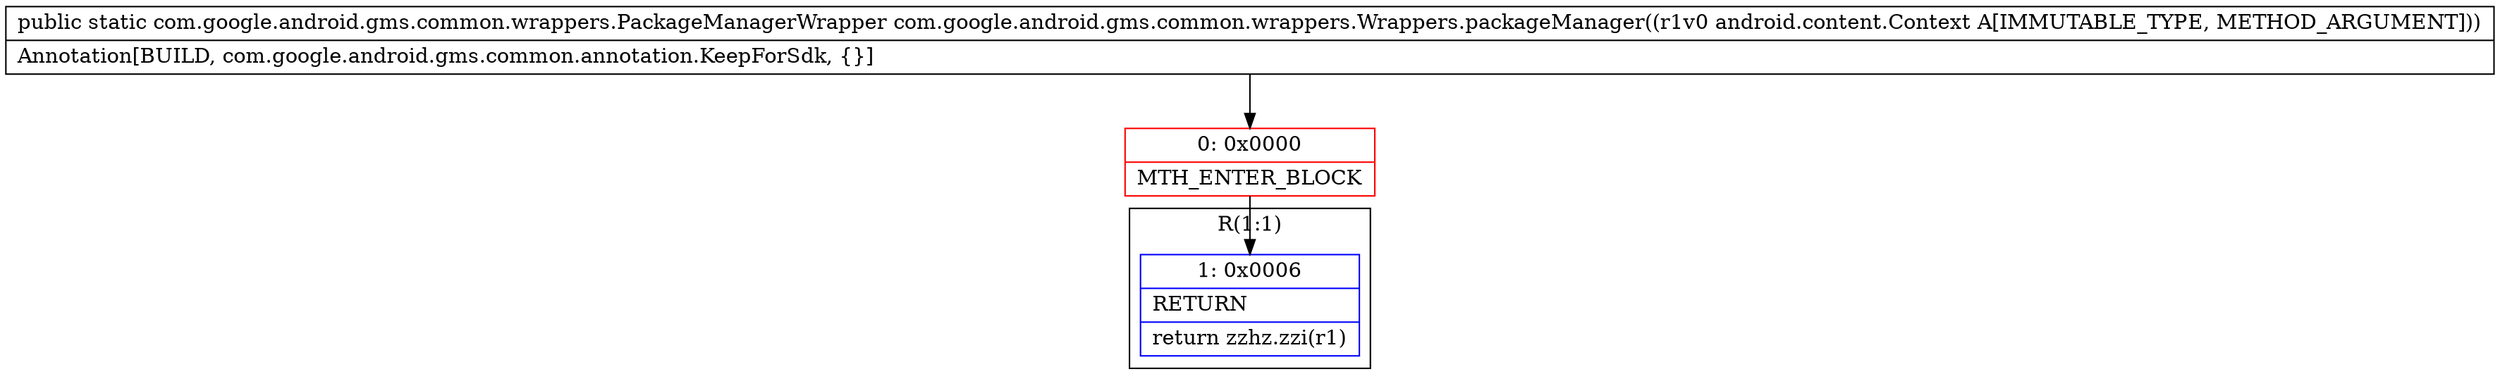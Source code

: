 digraph "CFG forcom.google.android.gms.common.wrappers.Wrappers.packageManager(Landroid\/content\/Context;)Lcom\/google\/android\/gms\/common\/wrappers\/PackageManagerWrapper;" {
subgraph cluster_Region_1310783789 {
label = "R(1:1)";
node [shape=record,color=blue];
Node_1 [shape=record,label="{1\:\ 0x0006|RETURN\l|return zzhz.zzi(r1)\l}"];
}
Node_0 [shape=record,color=red,label="{0\:\ 0x0000|MTH_ENTER_BLOCK\l}"];
MethodNode[shape=record,label="{public static com.google.android.gms.common.wrappers.PackageManagerWrapper com.google.android.gms.common.wrappers.Wrappers.packageManager((r1v0 android.content.Context A[IMMUTABLE_TYPE, METHOD_ARGUMENT]))  | Annotation[BUILD, com.google.android.gms.common.annotation.KeepForSdk, \{\}]\l}"];
MethodNode -> Node_0;
Node_0 -> Node_1;
}

